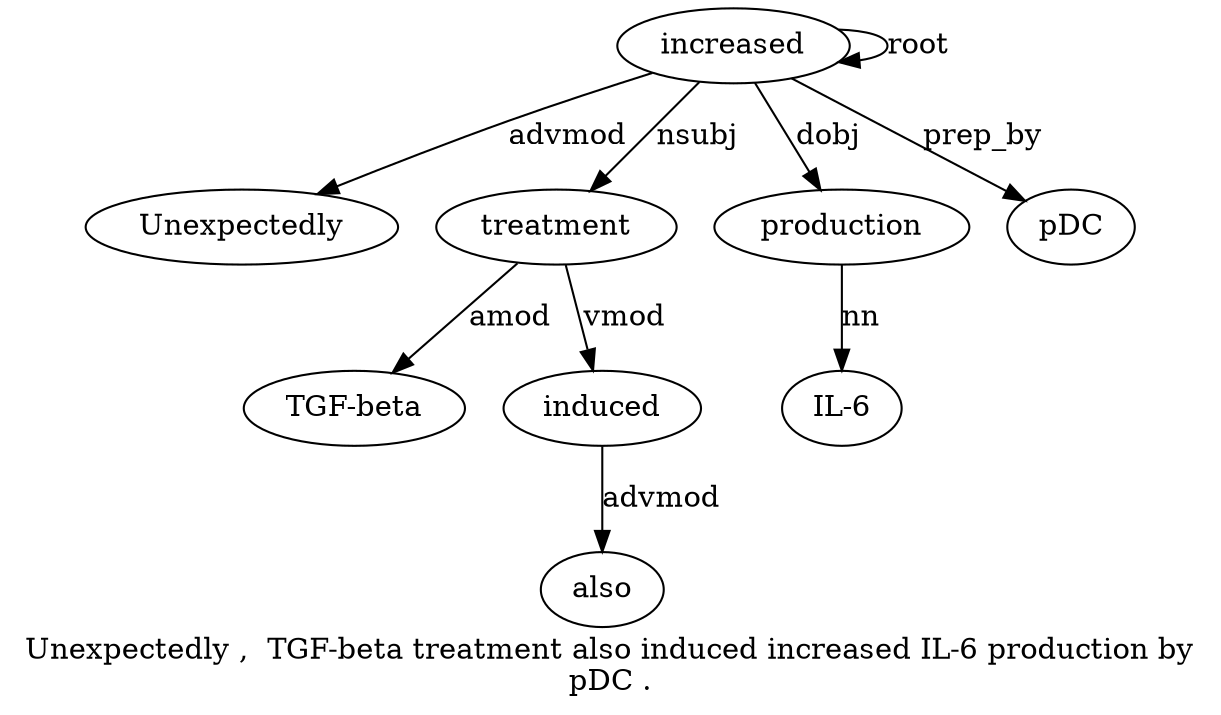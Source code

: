digraph "Unexpectedly ,  TGF-beta treatment also induced increased IL-6 production by pDC ." {
label="Unexpectedly ,  TGF-beta treatment also induced increased IL-6 production by
pDC .";
increased7 [style=filled, fillcolor=white, label=increased];
Unexpectedly1 [style=filled, fillcolor=white, label=Unexpectedly];
increased7 -> Unexpectedly1  [label=advmod];
treatment4 [style=filled, fillcolor=white, label=treatment];
"TGF-beta3" [style=filled, fillcolor=white, label="TGF-beta"];
treatment4 -> "TGF-beta3"  [label=amod];
increased7 -> treatment4  [label=nsubj];
induced6 [style=filled, fillcolor=white, label=induced];
also5 [style=filled, fillcolor=white, label=also];
induced6 -> also5  [label=advmod];
treatment4 -> induced6  [label=vmod];
increased7 -> increased7  [label=root];
production9 [style=filled, fillcolor=white, label=production];
"IL-68" [style=filled, fillcolor=white, label="IL-6"];
production9 -> "IL-68"  [label=nn];
increased7 -> production9  [label=dobj];
pDC11 [style=filled, fillcolor=white, label=pDC];
increased7 -> pDC11  [label=prep_by];
}
